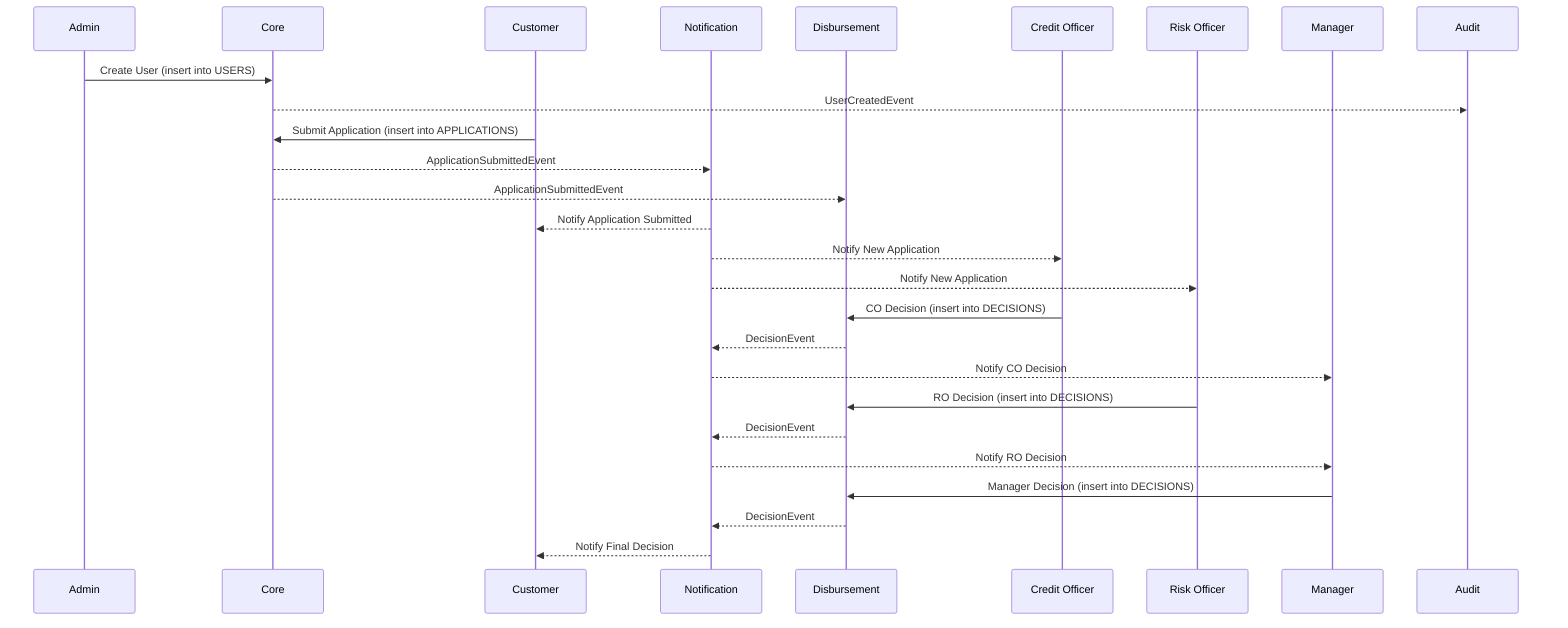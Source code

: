 sequenceDiagram
    participant Admin
    participant Core
    participant Customer
    participant Notification
    participant Disbursement
    participant CO as Credit Officer
    participant RO as Risk Officer
    participant Manager

    Admin->>Core: Create User (insert into USERS)
    Core-->>Audit: UserCreatedEvent

    Customer->>Core: Submit Application (insert into APPLICATIONS)
    Core-->>Notification: ApplicationSubmittedEvent
    Core-->>Disbursement: ApplicationSubmittedEvent

    Notification-->>Customer: Notify Application Submitted
    Notification-->>CO: Notify New Application
    Notification-->>RO: Notify New Application

    CO->>Disbursement: CO Decision (insert into DECISIONS)
    Disbursement-->>Notification: DecisionEvent
    Notification-->>Manager: Notify CO Decision

    RO->>Disbursement: RO Decision (insert into DECISIONS)
    Disbursement-->>Notification: DecisionEvent
    Notification-->>Manager: Notify RO Decision

    Manager->>Disbursement: Manager Decision (insert into DECISIONS)
    Disbursement-->>Notification: DecisionEvent
    Notification-->>Customer: Notify Final Decision
